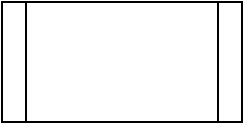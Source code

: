 <mxfile version="15.5.8" type="github"><diagram id="M3s-JrGNt_8nt4GtYb4j" name="Page-1"><mxGraphModel dx="1038" dy="547" grid="1" gridSize="10" guides="1" tooltips="1" connect="1" arrows="1" fold="1" page="1" pageScale="1" pageWidth="827" pageHeight="1169" math="0" shadow="0"><root><mxCell id="0"/><mxCell id="1" parent="0"/><mxCell id="WMCRnYoslxBLDtPAkX_9-1" value="" style="shape=process;whiteSpace=wrap;html=1;backgroundOutline=1;" vertex="1" parent="1"><mxGeometry x="414" y="170" width="120" height="60" as="geometry"/></mxCell></root></mxGraphModel></diagram></mxfile>